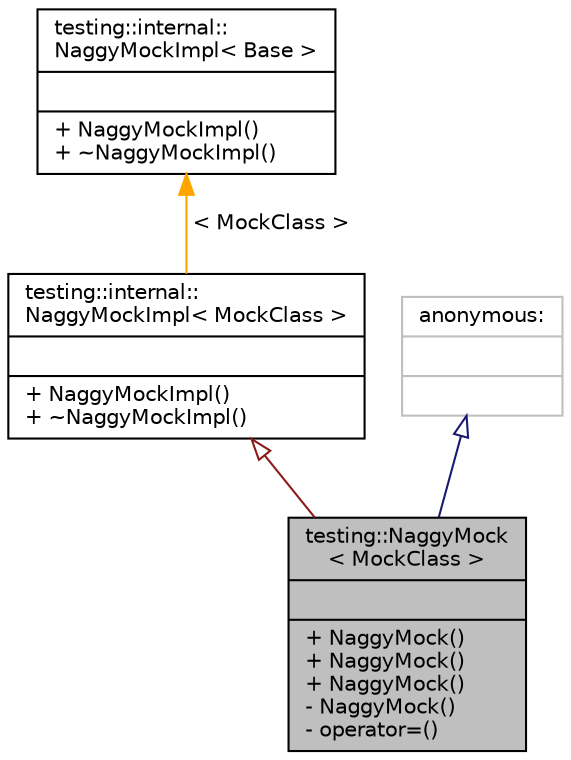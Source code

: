 digraph "testing::NaggyMock&lt; MockClass &gt;"
{
 // LATEX_PDF_SIZE
  bgcolor="transparent";
  edge [fontname="Helvetica",fontsize="10",labelfontname="Helvetica",labelfontsize="10"];
  node [fontname="Helvetica",fontsize="10",shape=record];
  Node1 [label="{testing::NaggyMock\l\< MockClass \>\n||+ NaggyMock()\l+ NaggyMock()\l+ NaggyMock()\l- NaggyMock()\l- operator=()\l}",height=0.2,width=0.4,color="black", fillcolor="grey75", style="filled", fontcolor="black",tooltip=" "];
  Node2 -> Node1 [dir="back",color="firebrick4",fontsize="10",style="solid",arrowtail="onormal",fontname="Helvetica"];
  Node2 [label="{testing::internal::\lNaggyMockImpl\< MockClass \>\n||+ NaggyMockImpl()\l+ ~NaggyMockImpl()\l}",height=0.2,width=0.4,color="black",URL="$classtesting_1_1internal_1_1NaggyMockImpl.html",tooltip=" "];
  Node3 -> Node2 [dir="back",color="orange",fontsize="10",style="solid",label=" \< MockClass \>" ,fontname="Helvetica"];
  Node3 [label="{testing::internal::\lNaggyMockImpl\< Base \>\n||+ NaggyMockImpl()\l+ ~NaggyMockImpl()\l}",height=0.2,width=0.4,color="black",URL="$classtesting_1_1internal_1_1NaggyMockImpl.html",tooltip=" "];
  Node4 -> Node1 [dir="back",color="midnightblue",fontsize="10",style="solid",arrowtail="onormal",fontname="Helvetica"];
  Node4 [label="{anonymous:\n||}",height=0.2,width=0.4,color="grey75",tooltip=" "];
}
